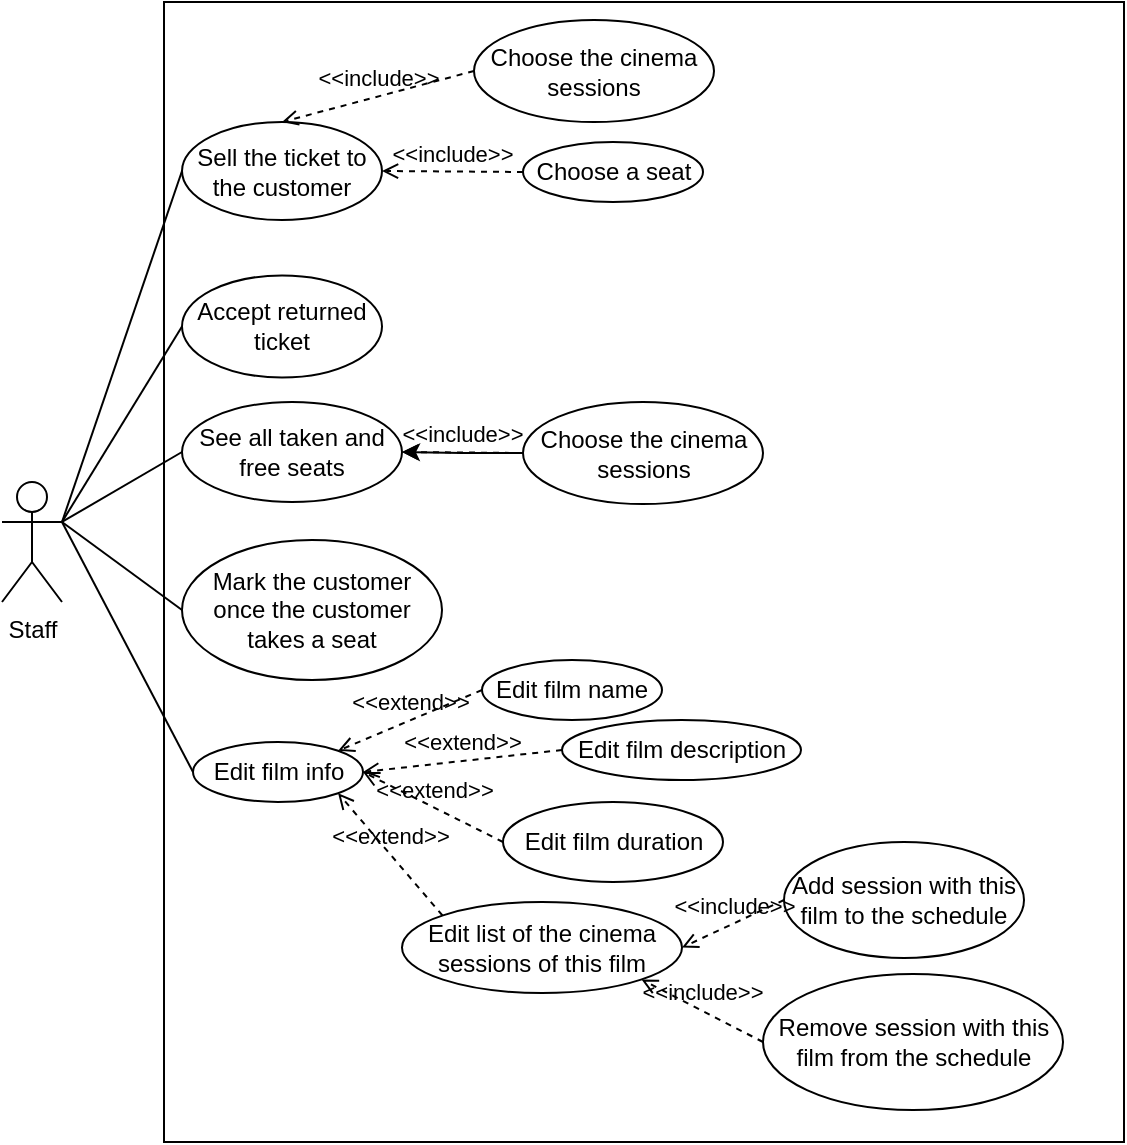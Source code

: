 <mxfile version="22.1.11" type="device">
  <diagram name="Page-1" id="7Kjx3G71WdkJQHfTWMpJ">
    <mxGraphModel dx="1946" dy="677" grid="1" gridSize="10" guides="1" tooltips="1" connect="1" arrows="1" fold="1" page="1" pageScale="1" pageWidth="850" pageHeight="1100" math="0" shadow="0">
      <root>
        <mxCell id="0" />
        <mxCell id="1" parent="0" />
        <mxCell id="jT1ulUS5fwVi-JFsA4w6-1" value="" style="rounded=0;whiteSpace=wrap;html=1;" parent="1" vertex="1">
          <mxGeometry x="-640" y="30" width="480" height="570" as="geometry" />
        </mxCell>
        <mxCell id="jT1ulUS5fwVi-JFsA4w6-2" value="Staff" style="shape=umlActor;verticalLabelPosition=bottom;verticalAlign=top;html=1;outlineConnect=0;" parent="1" vertex="1">
          <mxGeometry x="-721" y="270" width="30" height="60" as="geometry" />
        </mxCell>
        <mxCell id="jT1ulUS5fwVi-JFsA4w6-3" value="Sell the ticket to the customer" style="ellipse;whiteSpace=wrap;html=1;" parent="1" vertex="1">
          <mxGeometry x="-631" y="90" width="100" height="49" as="geometry" />
        </mxCell>
        <mxCell id="jT1ulUS5fwVi-JFsA4w6-4" value="&lt;div&gt;Accept returned ticket&lt;/div&gt;" style="ellipse;whiteSpace=wrap;html=1;" parent="1" vertex="1">
          <mxGeometry x="-631" y="166.75" width="100" height="51" as="geometry" />
        </mxCell>
        <mxCell id="jT1ulUS5fwVi-JFsA4w6-5" value="See all taken and free seats" style="ellipse;whiteSpace=wrap;html=1;" parent="1" vertex="1">
          <mxGeometry x="-631" y="230" width="110" height="50" as="geometry" />
        </mxCell>
        <mxCell id="jT1ulUS5fwVi-JFsA4w6-6" value="Choose a seat" style="ellipse;whiteSpace=wrap;html=1;" parent="1" vertex="1">
          <mxGeometry x="-460.5" y="100" width="90" height="30" as="geometry" />
        </mxCell>
        <mxCell id="jT1ulUS5fwVi-JFsA4w6-7" value="Choose the cinema sessions" style="ellipse;whiteSpace=wrap;html=1;" parent="1" vertex="1">
          <mxGeometry x="-485" y="39" width="120" height="51" as="geometry" />
        </mxCell>
        <mxCell id="jT1ulUS5fwVi-JFsA4w6-8" value="" style="edgeStyle=orthogonalEdgeStyle;rounded=0;orthogonalLoop=1;jettySize=auto;html=1;" parent="1" source="jT1ulUS5fwVi-JFsA4w6-9" target="jT1ulUS5fwVi-JFsA4w6-5" edge="1">
          <mxGeometry relative="1" as="geometry" />
        </mxCell>
        <mxCell id="jT1ulUS5fwVi-JFsA4w6-9" value="Choose the cinema sessions" style="ellipse;whiteSpace=wrap;html=1;" parent="1" vertex="1">
          <mxGeometry x="-460.5" y="230" width="120" height="51" as="geometry" />
        </mxCell>
        <mxCell id="jT1ulUS5fwVi-JFsA4w6-10" value="Mark the customer once the customer takes a seat" style="ellipse;whiteSpace=wrap;html=1;" parent="1" vertex="1">
          <mxGeometry x="-631" y="299" width="130" height="70" as="geometry" />
        </mxCell>
        <mxCell id="jT1ulUS5fwVi-JFsA4w6-11" value="Edit film info" style="ellipse;whiteSpace=wrap;html=1;" parent="1" vertex="1">
          <mxGeometry x="-625.5" y="400" width="85" height="30" as="geometry" />
        </mxCell>
        <mxCell id="jT1ulUS5fwVi-JFsA4w6-12" value="Edit film name" style="ellipse;whiteSpace=wrap;html=1;" parent="1" vertex="1">
          <mxGeometry x="-481" y="359" width="90" height="30" as="geometry" />
        </mxCell>
        <mxCell id="jT1ulUS5fwVi-JFsA4w6-13" value="&amp;lt;&amp;lt;include&amp;gt;&amp;gt;" style="html=1;verticalAlign=bottom;labelBackgroundColor=none;endArrow=open;endFill=0;dashed=1;rounded=0;exitX=0;exitY=0.5;exitDx=0;exitDy=0;entryX=0.5;entryY=0;entryDx=0;entryDy=0;" parent="1" source="jT1ulUS5fwVi-JFsA4w6-7" target="jT1ulUS5fwVi-JFsA4w6-3" edge="1">
          <mxGeometry width="160" relative="1" as="geometry">
            <mxPoint x="-451" y="110" as="sourcePoint" />
            <mxPoint x="-291" y="110" as="targetPoint" />
          </mxGeometry>
        </mxCell>
        <mxCell id="jT1ulUS5fwVi-JFsA4w6-14" value="&amp;lt;&amp;lt;include&amp;gt;&amp;gt;" style="html=1;verticalAlign=bottom;labelBackgroundColor=none;endArrow=open;endFill=0;dashed=1;rounded=0;exitX=0;exitY=0.5;exitDx=0;exitDy=0;entryX=1;entryY=0.5;entryDx=0;entryDy=0;" parent="1" source="jT1ulUS5fwVi-JFsA4w6-6" target="jT1ulUS5fwVi-JFsA4w6-3" edge="1">
          <mxGeometry width="160" relative="1" as="geometry">
            <mxPoint x="-530" y="76" as="sourcePoint" />
            <mxPoint x="-571" y="100" as="targetPoint" />
          </mxGeometry>
        </mxCell>
        <mxCell id="jT1ulUS5fwVi-JFsA4w6-15" value="&amp;lt;&amp;lt;include&amp;gt;&amp;gt;" style="html=1;verticalAlign=bottom;labelBackgroundColor=none;endArrow=open;endFill=0;dashed=1;rounded=0;exitX=0;exitY=0.5;exitDx=0;exitDy=0;entryX=1;entryY=0.5;entryDx=0;entryDy=0;" parent="1" source="jT1ulUS5fwVi-JFsA4w6-9" target="jT1ulUS5fwVi-JFsA4w6-5" edge="1">
          <mxGeometry width="160" relative="1" as="geometry">
            <mxPoint x="-461" y="125" as="sourcePoint" />
            <mxPoint x="-521" y="125" as="targetPoint" />
          </mxGeometry>
        </mxCell>
        <mxCell id="jT1ulUS5fwVi-JFsA4w6-16" value="Edit list of the cinema sessions of this film" style="ellipse;whiteSpace=wrap;html=1;" parent="1" vertex="1">
          <mxGeometry x="-521" y="480" width="140" height="45.5" as="geometry" />
        </mxCell>
        <mxCell id="jT1ulUS5fwVi-JFsA4w6-17" value="Edit film description" style="ellipse;whiteSpace=wrap;html=1;" parent="1" vertex="1">
          <mxGeometry x="-441" y="389" width="119.5" height="30" as="geometry" />
        </mxCell>
        <mxCell id="jT1ulUS5fwVi-JFsA4w6-18" value="&amp;lt;&amp;lt;extend&amp;gt;&amp;gt;" style="html=1;verticalAlign=bottom;labelBackgroundColor=none;endArrow=open;endFill=0;dashed=1;rounded=0;exitX=0;exitY=0.5;exitDx=0;exitDy=0;entryX=1;entryY=0;entryDx=0;entryDy=0;" parent="1" source="jT1ulUS5fwVi-JFsA4w6-12" target="jT1ulUS5fwVi-JFsA4w6-11" edge="1">
          <mxGeometry width="160" relative="1" as="geometry">
            <mxPoint x="-321" y="330" as="sourcePoint" />
            <mxPoint x="-161" y="330" as="targetPoint" />
          </mxGeometry>
        </mxCell>
        <mxCell id="jT1ulUS5fwVi-JFsA4w6-19" value="&amp;lt;&amp;lt;extend&amp;gt;&amp;gt;" style="html=1;verticalAlign=bottom;labelBackgroundColor=none;endArrow=open;endFill=0;dashed=1;rounded=0;exitX=0;exitY=0.5;exitDx=0;exitDy=0;entryX=1;entryY=0.5;entryDx=0;entryDy=0;" parent="1" source="jT1ulUS5fwVi-JFsA4w6-17" target="jT1ulUS5fwVi-JFsA4w6-11" edge="1">
          <mxGeometry width="160" relative="1" as="geometry">
            <mxPoint x="-480" y="375" as="sourcePoint" />
            <mxPoint x="-530" y="425" as="targetPoint" />
          </mxGeometry>
        </mxCell>
        <mxCell id="jT1ulUS5fwVi-JFsA4w6-20" value="&amp;lt;&amp;lt;extend&amp;gt;&amp;gt;" style="html=1;verticalAlign=bottom;labelBackgroundColor=none;endArrow=open;endFill=0;dashed=1;rounded=0;exitX=0;exitY=0;exitDx=0;exitDy=0;entryX=1;entryY=1;entryDx=0;entryDy=0;" parent="1" source="jT1ulUS5fwVi-JFsA4w6-16" target="jT1ulUS5fwVi-JFsA4w6-11" edge="1">
          <mxGeometry width="160" relative="1" as="geometry">
            <mxPoint x="-471" y="415" as="sourcePoint" />
            <mxPoint x="-530" y="425" as="targetPoint" />
          </mxGeometry>
        </mxCell>
        <mxCell id="jT1ulUS5fwVi-JFsA4w6-21" value="" style="endArrow=none;html=1;rounded=0;entryX=0;entryY=0.5;entryDx=0;entryDy=0;exitX=1;exitY=0.333;exitDx=0;exitDy=0;exitPerimeter=0;" parent="1" source="jT1ulUS5fwVi-JFsA4w6-2" target="jT1ulUS5fwVi-JFsA4w6-3" edge="1">
          <mxGeometry width="50" height="50" relative="1" as="geometry">
            <mxPoint x="-771" y="250" as="sourcePoint" />
            <mxPoint x="-721" y="200" as="targetPoint" />
          </mxGeometry>
        </mxCell>
        <mxCell id="jT1ulUS5fwVi-JFsA4w6-22" value="" style="endArrow=none;html=1;rounded=0;entryX=0;entryY=0.5;entryDx=0;entryDy=0;exitX=1;exitY=0.333;exitDx=0;exitDy=0;exitPerimeter=0;" parent="1" source="jT1ulUS5fwVi-JFsA4w6-2" target="jT1ulUS5fwVi-JFsA4w6-4" edge="1">
          <mxGeometry width="50" height="50" relative="1" as="geometry">
            <mxPoint x="-801" y="240" as="sourcePoint" />
            <mxPoint x="-751" y="190" as="targetPoint" />
          </mxGeometry>
        </mxCell>
        <mxCell id="jT1ulUS5fwVi-JFsA4w6-23" value="" style="endArrow=none;html=1;rounded=0;entryX=0;entryY=0.5;entryDx=0;entryDy=0;exitX=1;exitY=0.333;exitDx=0;exitDy=0;exitPerimeter=0;" parent="1" source="jT1ulUS5fwVi-JFsA4w6-2" target="jT1ulUS5fwVi-JFsA4w6-5" edge="1">
          <mxGeometry width="50" height="50" relative="1" as="geometry">
            <mxPoint x="-771" y="280" as="sourcePoint" />
            <mxPoint x="-721" y="230" as="targetPoint" />
          </mxGeometry>
        </mxCell>
        <mxCell id="jT1ulUS5fwVi-JFsA4w6-24" value="" style="endArrow=none;html=1;rounded=0;entryX=0;entryY=0.5;entryDx=0;entryDy=0;exitX=1;exitY=0.333;exitDx=0;exitDy=0;exitPerimeter=0;" parent="1" source="jT1ulUS5fwVi-JFsA4w6-2" target="jT1ulUS5fwVi-JFsA4w6-10" edge="1">
          <mxGeometry width="50" height="50" relative="1" as="geometry">
            <mxPoint x="-751" y="310" as="sourcePoint" />
            <mxPoint x="-701" y="260" as="targetPoint" />
          </mxGeometry>
        </mxCell>
        <mxCell id="jT1ulUS5fwVi-JFsA4w6-25" value="" style="endArrow=none;html=1;rounded=0;entryX=0;entryY=0.5;entryDx=0;entryDy=0;exitX=1;exitY=0.333;exitDx=0;exitDy=0;exitPerimeter=0;" parent="1" source="jT1ulUS5fwVi-JFsA4w6-2" target="jT1ulUS5fwVi-JFsA4w6-11" edge="1">
          <mxGeometry width="50" height="50" relative="1" as="geometry">
            <mxPoint x="-791" y="290" as="sourcePoint" />
            <mxPoint x="-741" y="240" as="targetPoint" />
          </mxGeometry>
        </mxCell>
        <mxCell id="jT1ulUS5fwVi-JFsA4w6-26" value="Add session with this film to the schedule" style="ellipse;whiteSpace=wrap;html=1;" parent="1" vertex="1">
          <mxGeometry x="-330" y="450" width="120" height="58" as="geometry" />
        </mxCell>
        <mxCell id="jT1ulUS5fwVi-JFsA4w6-27" value="Edit film duration" style="ellipse;whiteSpace=wrap;html=1;" parent="1" vertex="1">
          <mxGeometry x="-470.5" y="430" width="110" height="40" as="geometry" />
        </mxCell>
        <mxCell id="jT1ulUS5fwVi-JFsA4w6-28" value="&amp;lt;&amp;lt;extend&amp;gt;&amp;gt;" style="html=1;verticalAlign=bottom;labelBackgroundColor=none;endArrow=open;endFill=0;dashed=1;rounded=0;exitX=0;exitY=0.5;exitDx=0;exitDy=0;entryX=1;entryY=0.5;entryDx=0;entryDy=0;" parent="1" source="jT1ulUS5fwVi-JFsA4w6-27" target="jT1ulUS5fwVi-JFsA4w6-11" edge="1">
          <mxGeometry width="160" relative="1" as="geometry">
            <mxPoint x="-450" y="425" as="sourcePoint" />
            <mxPoint x="-530" y="425" as="targetPoint" />
          </mxGeometry>
        </mxCell>
        <mxCell id="jT1ulUS5fwVi-JFsA4w6-29" value="Remove session with this film from the schedule" style="ellipse;whiteSpace=wrap;html=1;" parent="1" vertex="1">
          <mxGeometry x="-340.5" y="516" width="150" height="68" as="geometry" />
        </mxCell>
        <mxCell id="jT1ulUS5fwVi-JFsA4w6-30" value="&amp;lt;&amp;lt;include&amp;gt;&amp;gt;" style="html=1;verticalAlign=bottom;labelBackgroundColor=none;endArrow=open;endFill=0;dashed=1;rounded=0;exitX=0;exitY=0.5;exitDx=0;exitDy=0;entryX=1;entryY=0.5;entryDx=0;entryDy=0;" parent="1" source="jT1ulUS5fwVi-JFsA4w6-26" target="jT1ulUS5fwVi-JFsA4w6-16" edge="1">
          <mxGeometry width="160" relative="1" as="geometry">
            <mxPoint x="-450" y="266" as="sourcePoint" />
            <mxPoint x="-511" y="265" as="targetPoint" />
          </mxGeometry>
        </mxCell>
        <mxCell id="jT1ulUS5fwVi-JFsA4w6-31" value="&amp;lt;&amp;lt;include&amp;gt;&amp;gt;" style="html=1;verticalAlign=bottom;labelBackgroundColor=none;endArrow=open;endFill=0;dashed=1;rounded=0;exitX=0;exitY=0.5;exitDx=0;exitDy=0;entryX=1;entryY=1;entryDx=0;entryDy=0;" parent="1" source="jT1ulUS5fwVi-JFsA4w6-29" target="jT1ulUS5fwVi-JFsA4w6-16" edge="1">
          <mxGeometry width="160" relative="1" as="geometry">
            <mxPoint x="-311" y="499" as="sourcePoint" />
            <mxPoint x="-371" y="513" as="targetPoint" />
          </mxGeometry>
        </mxCell>
      </root>
    </mxGraphModel>
  </diagram>
</mxfile>
